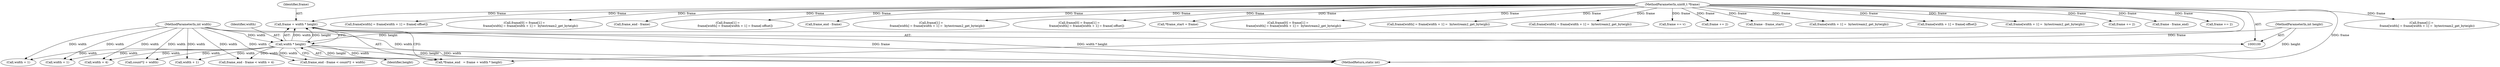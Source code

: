 digraph "0_FFmpeg_f52fbf4f3ed02a7d872d8a102006f29b4421f360@pointer" {
"1000113" [label="(Call,frame + width * height)"];
"1000102" [label="(MethodParameterIn,uint8_t *frame)"];
"1000115" [label="(Call,width * height)"];
"1000103" [label="(MethodParameterIn,int width)"];
"1000104" [label="(MethodParameterIn,int height)"];
"1000300" [label="(Call,frame[1] =\n            frame[width] = frame[width + 1] =  bytestream2_get_byte(gb))"];
"1000268" [label="(Call,width + 4)"];
"1000324" [label="(MethodReturn,static int)"];
"1000219" [label="(Call,frame[width] = frame[width + 1] = frame[-offset])"];
"1000104" [label="(MethodParameterIn,int height)"];
"1000103" [label="(MethodParameterIn,int width)"];
"1000288" [label="(Call,width + 1)"];
"1000273" [label="(Call,frame[0] = frame[1] =\n             frame[width] = frame[width + 1] =  bytestream2_get_byte(gb))"];
"1000116" [label="(Identifier,width)"];
"1000111" [label="(Call,*frame_end   = frame + width * height)"];
"1000191" [label="(Call,frame_end - frame)"];
"1000311" [label="(Call,width + 1)"];
"1000215" [label="(Call,frame[1] =\n                frame[width] = frame[width + 1] = frame[-offset])"];
"1000115" [label="(Call,width * height)"];
"1000265" [label="(Call,frame_end - frame)"];
"1000194" [label="(Call,count*2 + width)"];
"1000277" [label="(Call,frame[1] =\n             frame[width] = frame[width + 1] =  bytestream2_get_byte(gb))"];
"1000211" [label="(Call,frame[0] = frame[1] =\n                frame[width] = frame[width + 1] = frame[-offset])"];
"1000107" [label="(Call,*frame_start = frame)"];
"1000296" [label="(Call,frame[0] = frame[1] =\n            frame[width] = frame[width + 1] =  bytestream2_get_byte(gb))"];
"1000281" [label="(Call,frame[width] = frame[width + 1] =  bytestream2_get_byte(gb))"];
"1000264" [label="(Call,frame_end - frame < width + 4)"];
"1000304" [label="(Call,frame[width] = frame[width + 1] =  bytestream2_get_byte(gb))"];
"1000258" [label="(Call,frame += v)"];
"1000102" [label="(MethodParameterIn,uint8_t *frame)"];
"1000190" [label="(Call,frame_end - frame < count*2 + width)"];
"1000113" [label="(Call,frame + width * height)"];
"1000233" [label="(Call,frame += 2)"];
"1000186" [label="(Call,frame - frame_start)"];
"1000114" [label="(Identifier,frame)"];
"1000308" [label="(Call,frame[width + 1] =  bytestream2_get_byte(gb))"];
"1000223" [label="(Call,frame[width + 1] = frame[-offset])"];
"1000285" [label="(Call,frame[width + 1] =  bytestream2_get_byte(gb))"];
"1000316" [label="(Call,frame += 2)"];
"1000252" [label="(Call,frame - frame_end)"];
"1000226" [label="(Call,width + 1)"];
"1000293" [label="(Call,frame += 2)"];
"1000117" [label="(Identifier,height)"];
"1000113" -> "1000111"  [label="AST: "];
"1000113" -> "1000115"  [label="CFG: "];
"1000114" -> "1000113"  [label="AST: "];
"1000115" -> "1000113"  [label="AST: "];
"1000111" -> "1000113"  [label="CFG: "];
"1000113" -> "1000324"  [label="DDG: frame"];
"1000113" -> "1000324"  [label="DDG: width * height"];
"1000102" -> "1000113"  [label="DDG: frame"];
"1000115" -> "1000113"  [label="DDG: width"];
"1000115" -> "1000113"  [label="DDG: height"];
"1000102" -> "1000100"  [label="AST: "];
"1000102" -> "1000324"  [label="DDG: frame"];
"1000102" -> "1000107"  [label="DDG: frame"];
"1000102" -> "1000111"  [label="DDG: frame"];
"1000102" -> "1000186"  [label="DDG: frame"];
"1000102" -> "1000191"  [label="DDG: frame"];
"1000102" -> "1000211"  [label="DDG: frame"];
"1000102" -> "1000215"  [label="DDG: frame"];
"1000102" -> "1000219"  [label="DDG: frame"];
"1000102" -> "1000223"  [label="DDG: frame"];
"1000102" -> "1000233"  [label="DDG: frame"];
"1000102" -> "1000252"  [label="DDG: frame"];
"1000102" -> "1000258"  [label="DDG: frame"];
"1000102" -> "1000265"  [label="DDG: frame"];
"1000102" -> "1000273"  [label="DDG: frame"];
"1000102" -> "1000277"  [label="DDG: frame"];
"1000102" -> "1000281"  [label="DDG: frame"];
"1000102" -> "1000285"  [label="DDG: frame"];
"1000102" -> "1000293"  [label="DDG: frame"];
"1000102" -> "1000296"  [label="DDG: frame"];
"1000102" -> "1000300"  [label="DDG: frame"];
"1000102" -> "1000304"  [label="DDG: frame"];
"1000102" -> "1000308"  [label="DDG: frame"];
"1000102" -> "1000316"  [label="DDG: frame"];
"1000115" -> "1000117"  [label="CFG: "];
"1000116" -> "1000115"  [label="AST: "];
"1000117" -> "1000115"  [label="AST: "];
"1000115" -> "1000324"  [label="DDG: height"];
"1000115" -> "1000324"  [label="DDG: width"];
"1000115" -> "1000111"  [label="DDG: width"];
"1000115" -> "1000111"  [label="DDG: height"];
"1000103" -> "1000115"  [label="DDG: width"];
"1000104" -> "1000115"  [label="DDG: height"];
"1000115" -> "1000190"  [label="DDG: width"];
"1000115" -> "1000194"  [label="DDG: width"];
"1000115" -> "1000226"  [label="DDG: width"];
"1000115" -> "1000264"  [label="DDG: width"];
"1000115" -> "1000268"  [label="DDG: width"];
"1000115" -> "1000288"  [label="DDG: width"];
"1000115" -> "1000311"  [label="DDG: width"];
"1000103" -> "1000100"  [label="AST: "];
"1000103" -> "1000324"  [label="DDG: width"];
"1000103" -> "1000190"  [label="DDG: width"];
"1000103" -> "1000194"  [label="DDG: width"];
"1000103" -> "1000226"  [label="DDG: width"];
"1000103" -> "1000264"  [label="DDG: width"];
"1000103" -> "1000268"  [label="DDG: width"];
"1000103" -> "1000288"  [label="DDG: width"];
"1000103" -> "1000311"  [label="DDG: width"];
"1000104" -> "1000100"  [label="AST: "];
"1000104" -> "1000324"  [label="DDG: height"];
}
